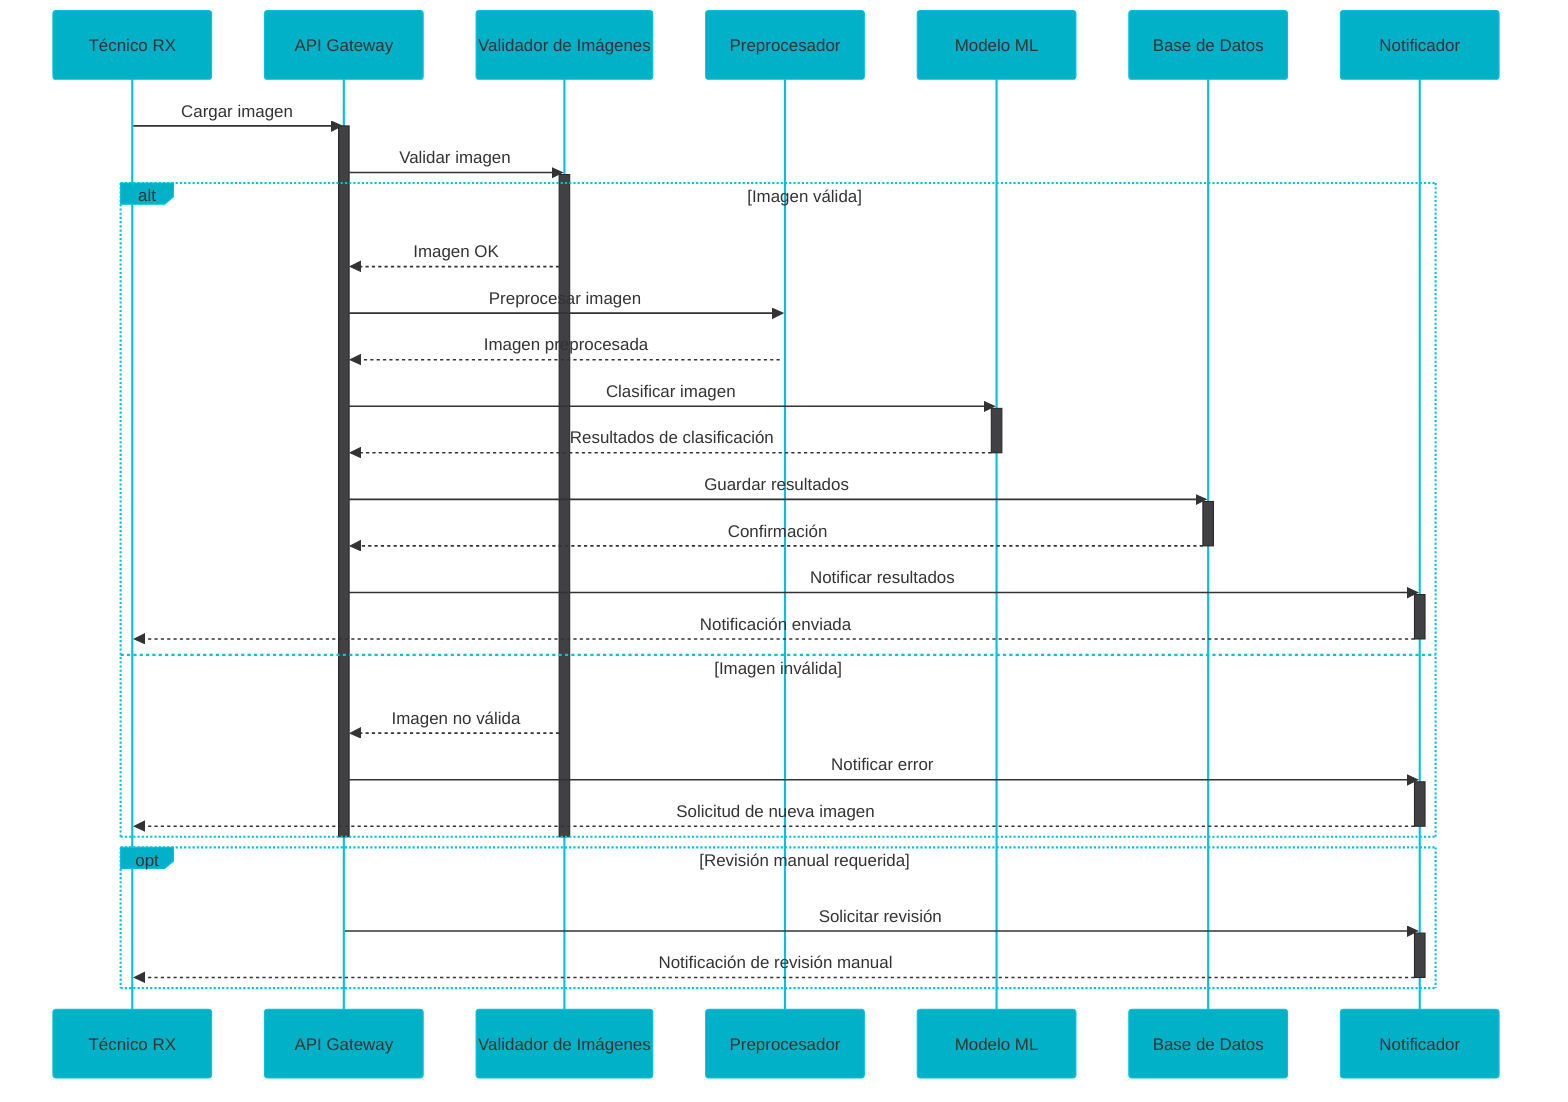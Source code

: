 %%{init: {'theme': 'base', 'themeVariables': { 'primaryColor': '#00b1c7', 'secondaryColor': '#414042', 'tertiaryColor': '#6c757d', 'primaryBorderColor': '#00c2db'}}}%%
sequenceDiagram
    participant T as Técnico RX
    participant API as API Gateway
    participant V as Validador de Imágenes
    participant P as Preprocesador
    participant ML as Modelo ML
    participant BD as Base de Datos
    participant N as Notificador

    T->>API: Cargar imagen
    activate API
    API->>V: Validar imagen
    activate V
    alt Imagen válida
        V-->>API: Imagen OK
        API->>P: Preprocesar imagen
        activate P
        P-->>API: Imagen preprocesada
        API->>ML: Clasificar imagen
        activate ML
        ML-->>API: Resultados de clasificación
        deactivate ML
        API->>BD: Guardar resultados
        activate BD
        BD-->>API: Confirmación
        deactivate BD
        API->>N: Notificar resultados
        activate N
        N-->>T: Notificación enviada
        deactivate N
    else Imagen inválida
        V-->>API: Imagen no válida
        API->>N: Notificar error
        activate N
        N-->>T: Solicitud de nueva imagen
        deactivate N
    end
    deactivate V
    deactivate API

    opt Revisión manual requerida
        API->>N: Solicitar revisión
        activate N
        N-->>T: Notificación de revisión manual
        deactivate N
    end